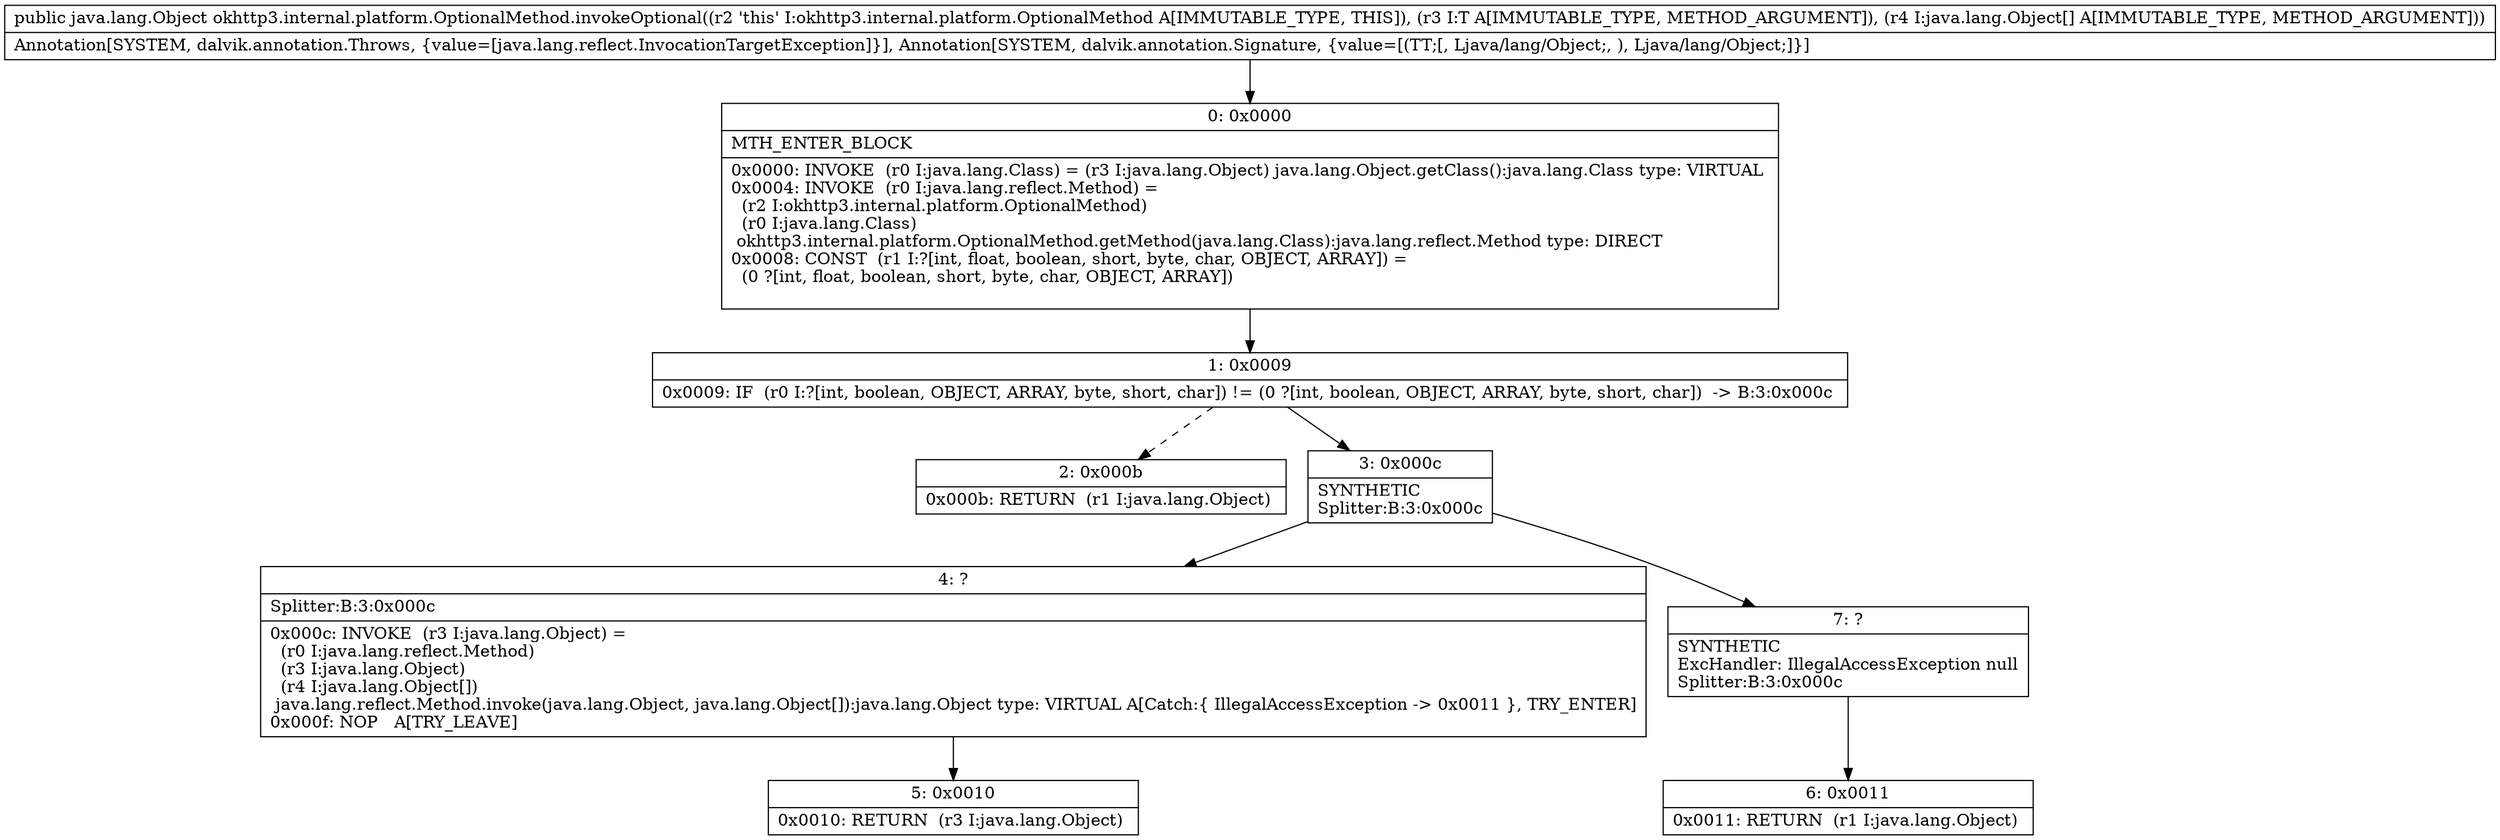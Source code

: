 digraph "CFG forokhttp3.internal.platform.OptionalMethod.invokeOptional(Ljava\/lang\/Object;[Ljava\/lang\/Object;)Ljava\/lang\/Object;" {
Node_0 [shape=record,label="{0\:\ 0x0000|MTH_ENTER_BLOCK\l|0x0000: INVOKE  (r0 I:java.lang.Class) = (r3 I:java.lang.Object) java.lang.Object.getClass():java.lang.Class type: VIRTUAL \l0x0004: INVOKE  (r0 I:java.lang.reflect.Method) = \l  (r2 I:okhttp3.internal.platform.OptionalMethod)\l  (r0 I:java.lang.Class)\l okhttp3.internal.platform.OptionalMethod.getMethod(java.lang.Class):java.lang.reflect.Method type: DIRECT \l0x0008: CONST  (r1 I:?[int, float, boolean, short, byte, char, OBJECT, ARRAY]) = \l  (0 ?[int, float, boolean, short, byte, char, OBJECT, ARRAY])\l \l}"];
Node_1 [shape=record,label="{1\:\ 0x0009|0x0009: IF  (r0 I:?[int, boolean, OBJECT, ARRAY, byte, short, char]) != (0 ?[int, boolean, OBJECT, ARRAY, byte, short, char])  \-\> B:3:0x000c \l}"];
Node_2 [shape=record,label="{2\:\ 0x000b|0x000b: RETURN  (r1 I:java.lang.Object) \l}"];
Node_3 [shape=record,label="{3\:\ 0x000c|SYNTHETIC\lSplitter:B:3:0x000c\l}"];
Node_4 [shape=record,label="{4\:\ ?|Splitter:B:3:0x000c\l|0x000c: INVOKE  (r3 I:java.lang.Object) = \l  (r0 I:java.lang.reflect.Method)\l  (r3 I:java.lang.Object)\l  (r4 I:java.lang.Object[])\l java.lang.reflect.Method.invoke(java.lang.Object, java.lang.Object[]):java.lang.Object type: VIRTUAL A[Catch:\{ IllegalAccessException \-\> 0x0011 \}, TRY_ENTER]\l0x000f: NOP   A[TRY_LEAVE]\l}"];
Node_5 [shape=record,label="{5\:\ 0x0010|0x0010: RETURN  (r3 I:java.lang.Object) \l}"];
Node_6 [shape=record,label="{6\:\ 0x0011|0x0011: RETURN  (r1 I:java.lang.Object) \l}"];
Node_7 [shape=record,label="{7\:\ ?|SYNTHETIC\lExcHandler: IllegalAccessException null\lSplitter:B:3:0x000c\l}"];
MethodNode[shape=record,label="{public java.lang.Object okhttp3.internal.platform.OptionalMethod.invokeOptional((r2 'this' I:okhttp3.internal.platform.OptionalMethod A[IMMUTABLE_TYPE, THIS]), (r3 I:T A[IMMUTABLE_TYPE, METHOD_ARGUMENT]), (r4 I:java.lang.Object[] A[IMMUTABLE_TYPE, METHOD_ARGUMENT]))  | Annotation[SYSTEM, dalvik.annotation.Throws, \{value=[java.lang.reflect.InvocationTargetException]\}], Annotation[SYSTEM, dalvik.annotation.Signature, \{value=[(TT;[, Ljava\/lang\/Object;, ), Ljava\/lang\/Object;]\}]\l}"];
MethodNode -> Node_0;
Node_0 -> Node_1;
Node_1 -> Node_2[style=dashed];
Node_1 -> Node_3;
Node_3 -> Node_4;
Node_3 -> Node_7;
Node_4 -> Node_5;
Node_7 -> Node_6;
}

